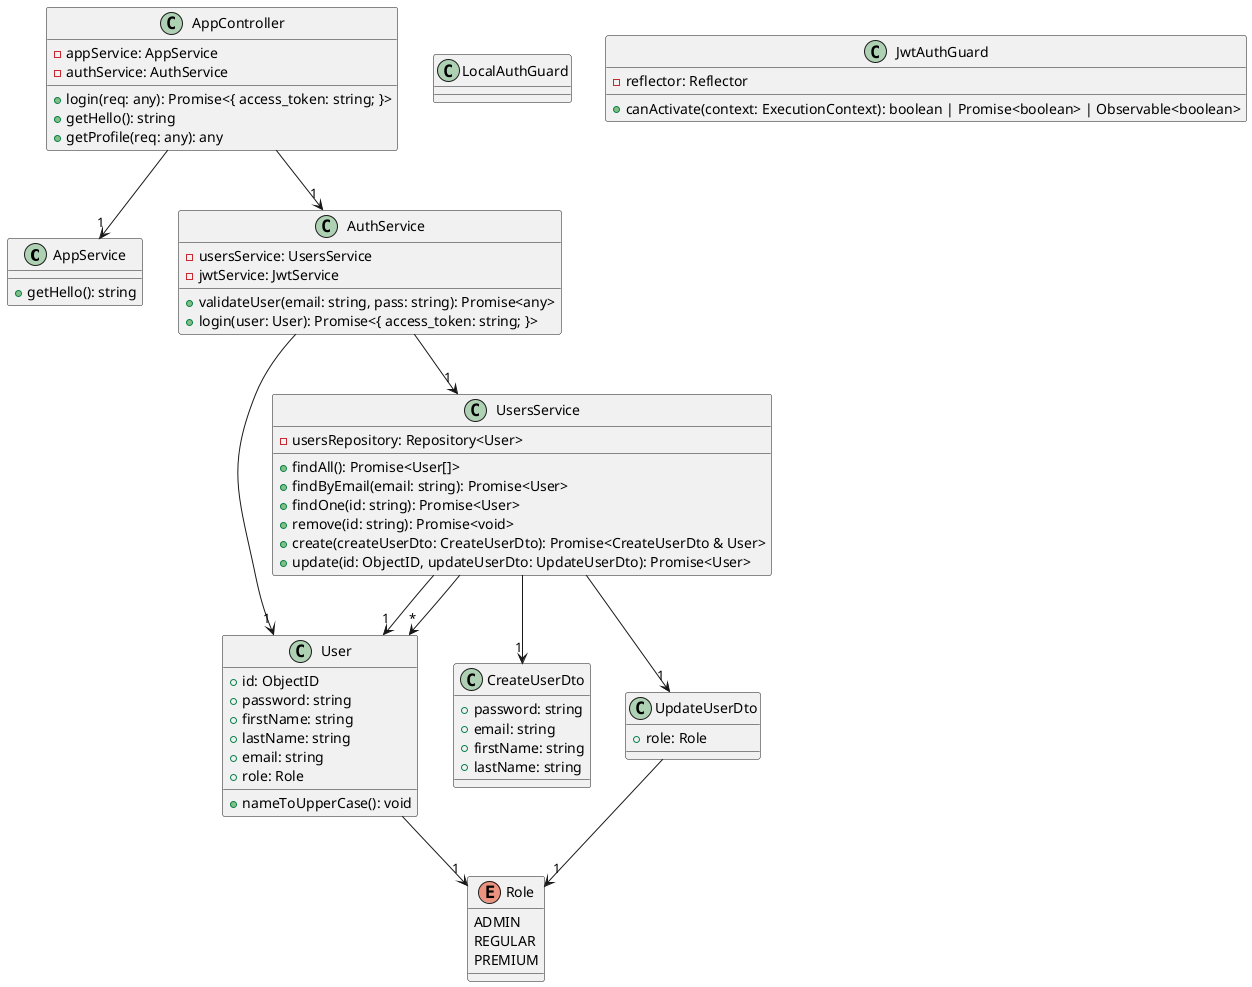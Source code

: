 @startuml level4
class AppService {
    +getHello(): string
}
enum Role {
    ADMIN
    REGULAR
    PREMIUM
}
class User {
    +id: ObjectID
    +password: string
    +firstName: string
    +lastName: string
    +email: string
    +role: Role
    +nameToUpperCase(): void
}
class CreateUserDto {
    +password: string
    +email: string
    +firstName: string
    +lastName: string
}
class UpdateUserDto {
    +role: Role
}
class UsersService {
    -usersRepository: Repository<User>
    +findAll(): Promise<User[]>
    +findByEmail(email: string): Promise<User>
    +findOne(id: string): Promise<User>
    +remove(id: string): Promise<void>
    +create(createUserDto: CreateUserDto): Promise<CreateUserDto & User>
    +update(id: ObjectID, updateUserDto: UpdateUserDto): Promise<User>
}
class AuthService {
    -usersService: UsersService
    -jwtService: JwtService
    +validateUser(email: string, pass: string): Promise<any>
    +login(user: User): Promise<{ access_token: string; }>
}
class LocalAuthGuard
class JwtAuthGuard {
    -reflector: Reflector
    +canActivate(context: ExecutionContext): boolean | Promise<boolean> | Observable<boolean>
}
class AppController {
    -appService: AppService
    -authService: AuthService
    +login(req: any): Promise<{ access_token: string; }>
    +getHello(): string
    +getProfile(req: any): any
}
User --> "1" Role
UpdateUserDto --> "1" Role
UsersService --> "1" User
UsersService --> "*" User
UsersService --> "1" CreateUserDto
UsersService --> "1" UpdateUserDto
AuthService --> "1" UsersService
AuthService --> "1" User
AppController --> "1" AppService
AppController --> "1" AuthService
@enduml